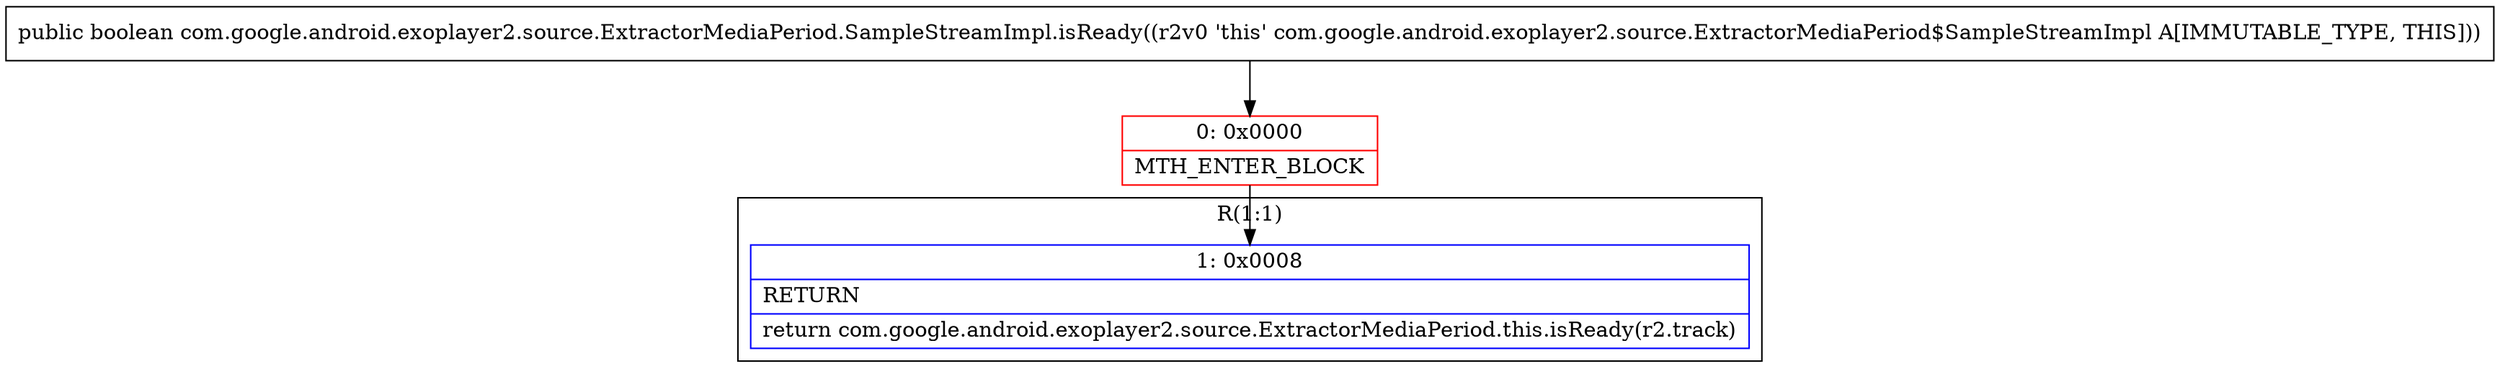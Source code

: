 digraph "CFG forcom.google.android.exoplayer2.source.ExtractorMediaPeriod.SampleStreamImpl.isReady()Z" {
subgraph cluster_Region_1007268255 {
label = "R(1:1)";
node [shape=record,color=blue];
Node_1 [shape=record,label="{1\:\ 0x0008|RETURN\l|return com.google.android.exoplayer2.source.ExtractorMediaPeriod.this.isReady(r2.track)\l}"];
}
Node_0 [shape=record,color=red,label="{0\:\ 0x0000|MTH_ENTER_BLOCK\l}"];
MethodNode[shape=record,label="{public boolean com.google.android.exoplayer2.source.ExtractorMediaPeriod.SampleStreamImpl.isReady((r2v0 'this' com.google.android.exoplayer2.source.ExtractorMediaPeriod$SampleStreamImpl A[IMMUTABLE_TYPE, THIS])) }"];
MethodNode -> Node_0;
Node_0 -> Node_1;
}

